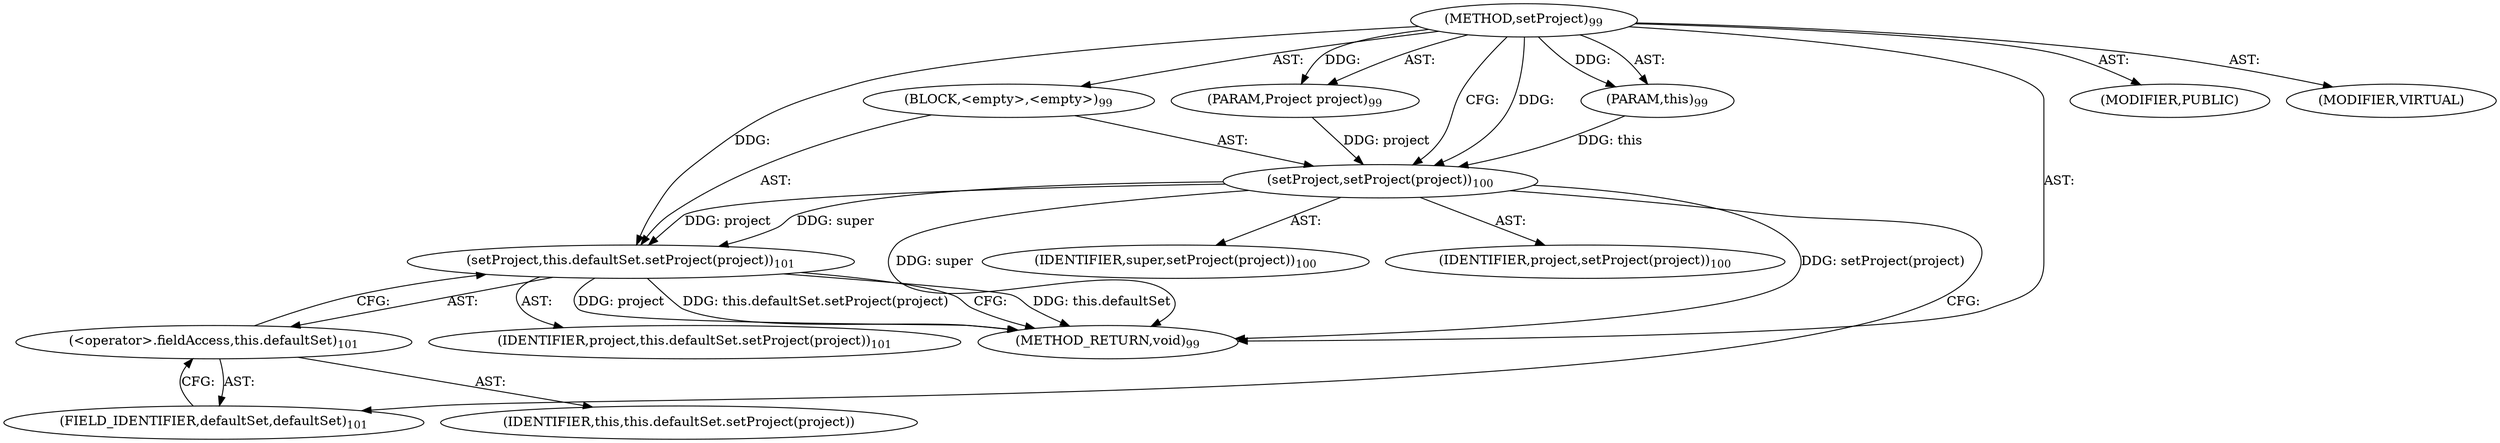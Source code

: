digraph "setProject" {  
"111669149697" [label = <(METHOD,setProject)<SUB>99</SUB>> ]
"115964117001" [label = <(PARAM,this)<SUB>99</SUB>> ]
"115964117002" [label = <(PARAM,Project project)<SUB>99</SUB>> ]
"25769803777" [label = <(BLOCK,&lt;empty&gt;,&lt;empty&gt;)<SUB>99</SUB>> ]
"30064771084" [label = <(setProject,setProject(project))<SUB>100</SUB>> ]
"68719476764" [label = <(IDENTIFIER,super,setProject(project))<SUB>100</SUB>> ]
"68719476765" [label = <(IDENTIFIER,project,setProject(project))<SUB>100</SUB>> ]
"30064771085" [label = <(setProject,this.defaultSet.setProject(project))<SUB>101</SUB>> ]
"30064771086" [label = <(&lt;operator&gt;.fieldAccess,this.defaultSet)<SUB>101</SUB>> ]
"68719476766" [label = <(IDENTIFIER,this,this.defaultSet.setProject(project))> ]
"55834574852" [label = <(FIELD_IDENTIFIER,defaultSet,defaultSet)<SUB>101</SUB>> ]
"68719476767" [label = <(IDENTIFIER,project,this.defaultSet.setProject(project))<SUB>101</SUB>> ]
"133143986181" [label = <(MODIFIER,PUBLIC)> ]
"133143986182" [label = <(MODIFIER,VIRTUAL)> ]
"128849018881" [label = <(METHOD_RETURN,void)<SUB>99</SUB>> ]
  "111669149697" -> "115964117001"  [ label = "AST: "] 
  "111669149697" -> "115964117002"  [ label = "AST: "] 
  "111669149697" -> "25769803777"  [ label = "AST: "] 
  "111669149697" -> "133143986181"  [ label = "AST: "] 
  "111669149697" -> "133143986182"  [ label = "AST: "] 
  "111669149697" -> "128849018881"  [ label = "AST: "] 
  "25769803777" -> "30064771084"  [ label = "AST: "] 
  "25769803777" -> "30064771085"  [ label = "AST: "] 
  "30064771084" -> "68719476764"  [ label = "AST: "] 
  "30064771084" -> "68719476765"  [ label = "AST: "] 
  "30064771085" -> "30064771086"  [ label = "AST: "] 
  "30064771085" -> "68719476767"  [ label = "AST: "] 
  "30064771086" -> "68719476766"  [ label = "AST: "] 
  "30064771086" -> "55834574852"  [ label = "AST: "] 
  "30064771084" -> "55834574852"  [ label = "CFG: "] 
  "30064771085" -> "128849018881"  [ label = "CFG: "] 
  "30064771086" -> "30064771085"  [ label = "CFG: "] 
  "55834574852" -> "30064771086"  [ label = "CFG: "] 
  "111669149697" -> "30064771084"  [ label = "CFG: "] 
  "30064771084" -> "128849018881"  [ label = "DDG: super"] 
  "30064771084" -> "128849018881"  [ label = "DDG: setProject(project)"] 
  "30064771085" -> "128849018881"  [ label = "DDG: this.defaultSet"] 
  "30064771085" -> "128849018881"  [ label = "DDG: project"] 
  "30064771085" -> "128849018881"  [ label = "DDG: this.defaultSet.setProject(project)"] 
  "111669149697" -> "115964117001"  [ label = "DDG: "] 
  "111669149697" -> "115964117002"  [ label = "DDG: "] 
  "115964117001" -> "30064771084"  [ label = "DDG: this"] 
  "111669149697" -> "30064771084"  [ label = "DDG: "] 
  "115964117002" -> "30064771084"  [ label = "DDG: project"] 
  "30064771084" -> "30064771085"  [ label = "DDG: super"] 
  "30064771084" -> "30064771085"  [ label = "DDG: project"] 
  "111669149697" -> "30064771085"  [ label = "DDG: "] 
}

